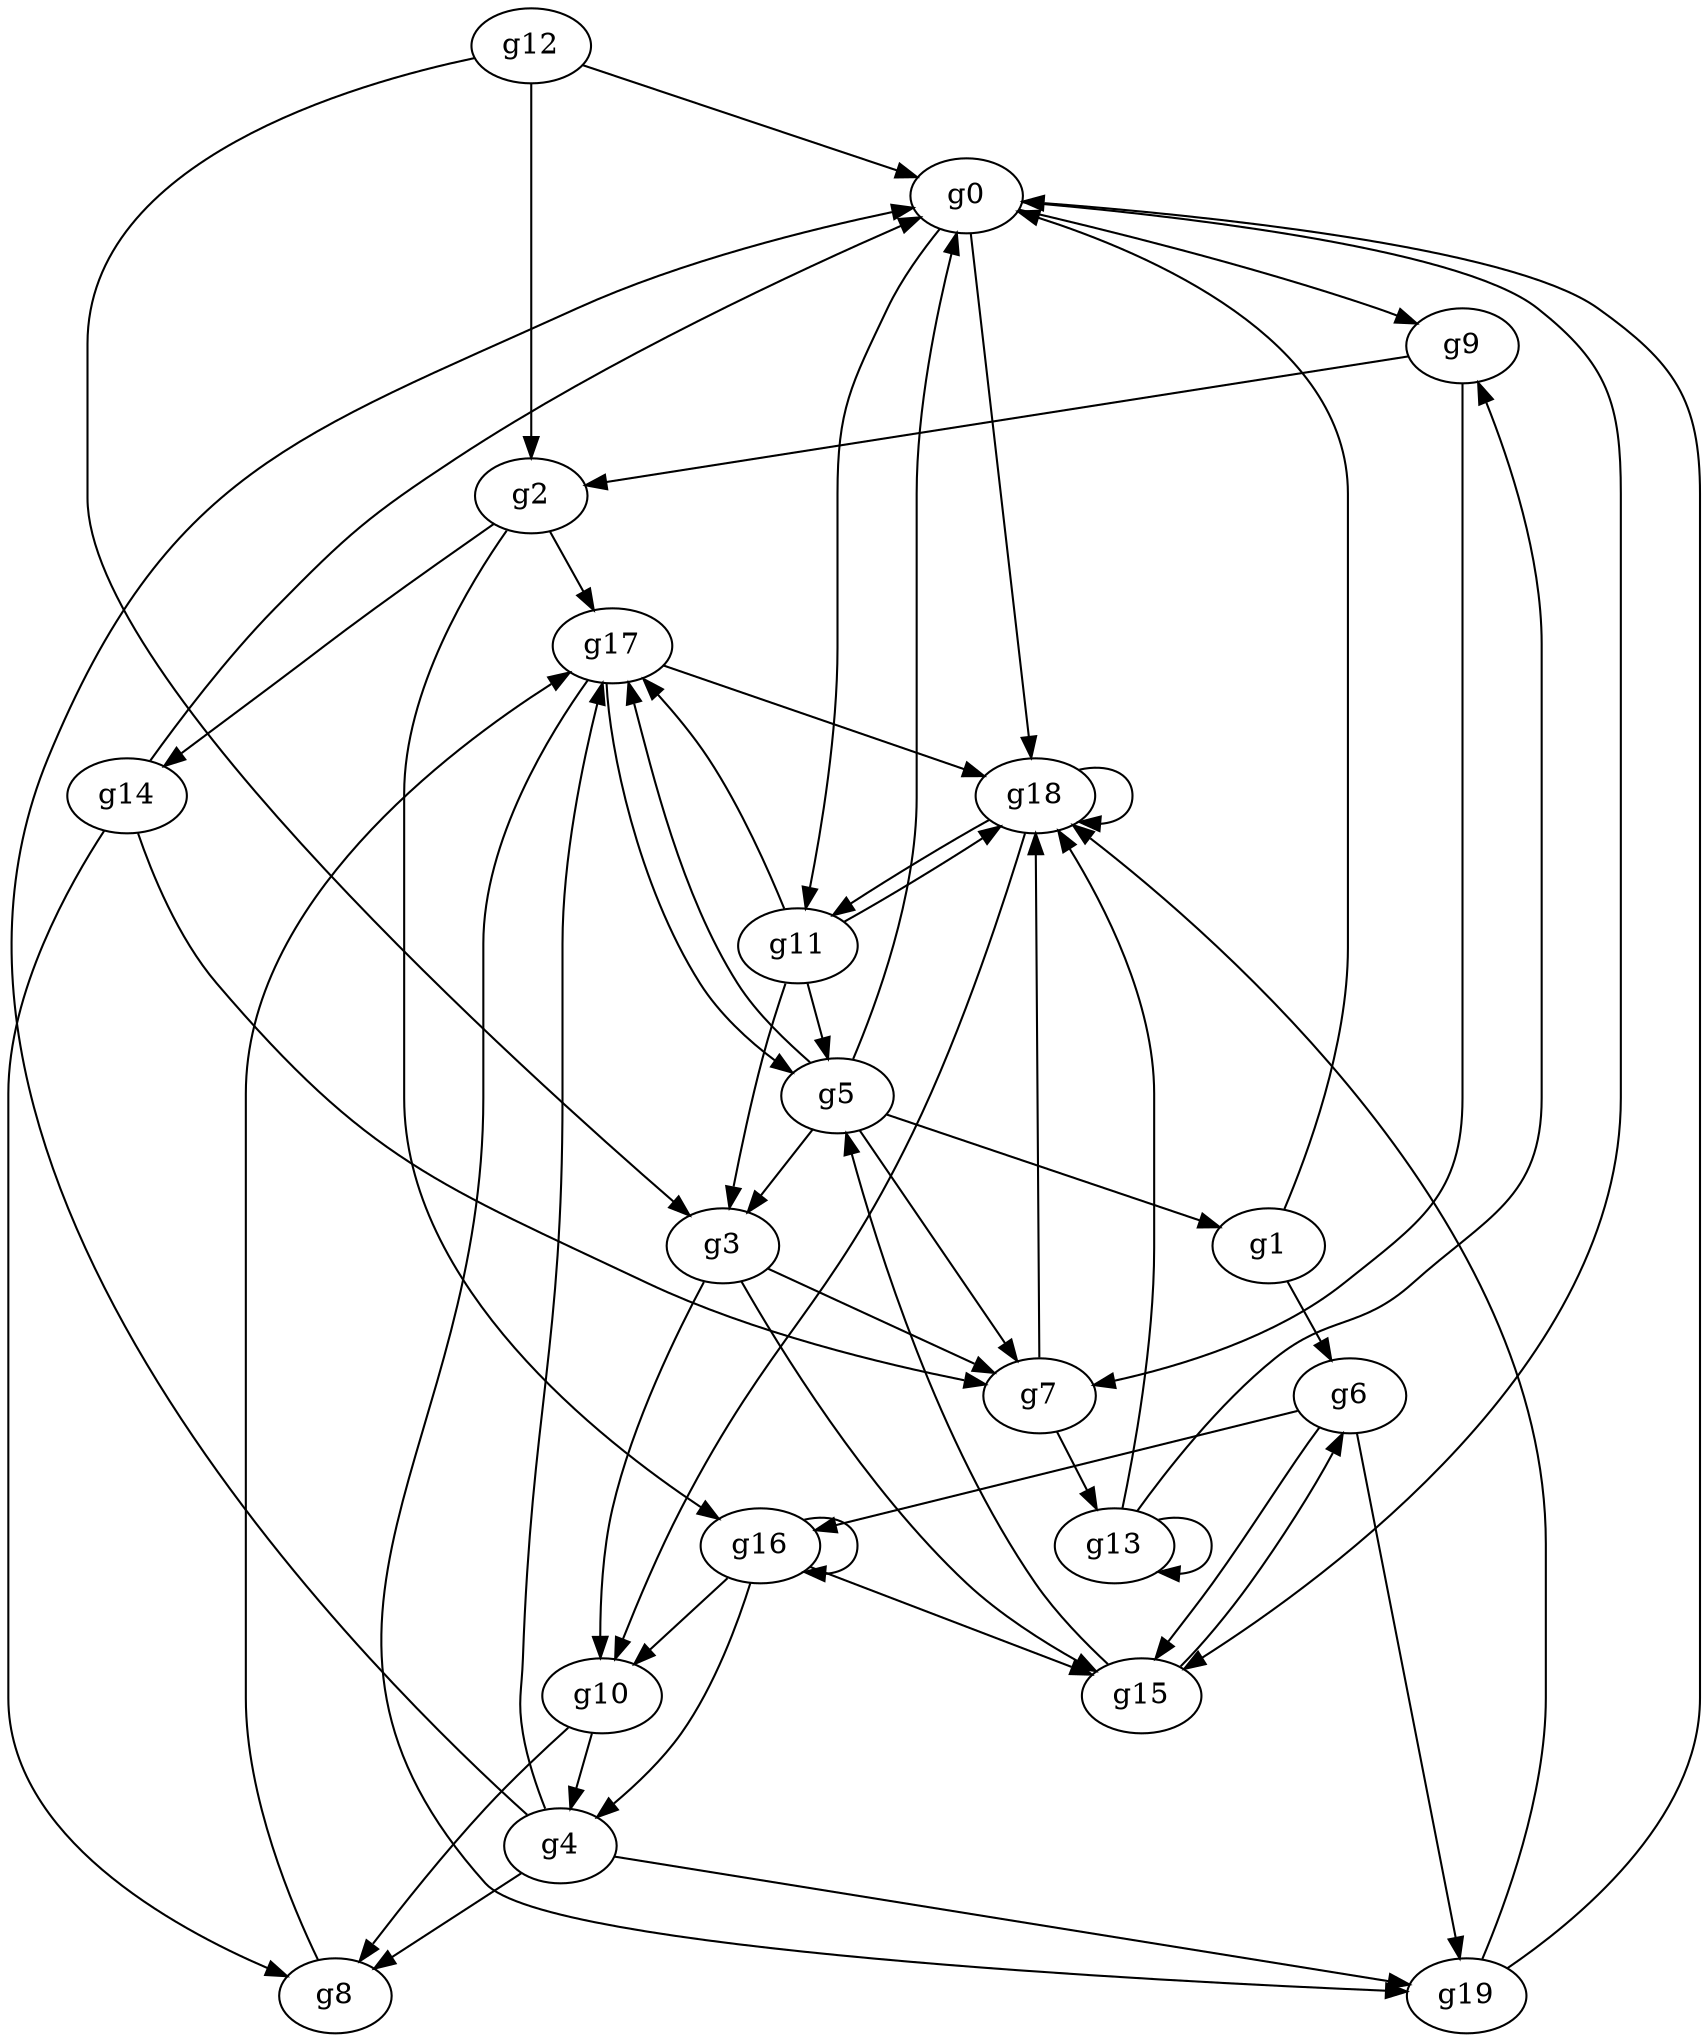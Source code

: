 digraph "g" {

g0->g9

g0->g18

g0->g15

g0->g11

g1->g6

g1->g0

g2->g17

g2->g16

g2->g14

g3->g10

g3->g7

g3->g15

g4->g17

g4->g19

g4->g0

g4->g8

g5->g17

g5->g3

g5->g1

g5->g0

g5->g7

g6->g19

g6->g16

g6->g15

g7->g18

g7->g13

g8->g17

g9->g2

g9->g7

g10->g4

g10->g8

g11->g17

g11->g3

g11->g18

g11->g5

g12->g3

g12->g2

g12->g0

g13->g9

g13->g18

g13->g13

g14->g0

g14->g7

g14->g8

g15->g6

g15->g5

g16->g4

g16->g10

g16->g16

g16->g15

g17->g19

g17->g5

g17->g18

g18->g10

g18->g18

g18->g11

g19->g18

g19->g0

}

